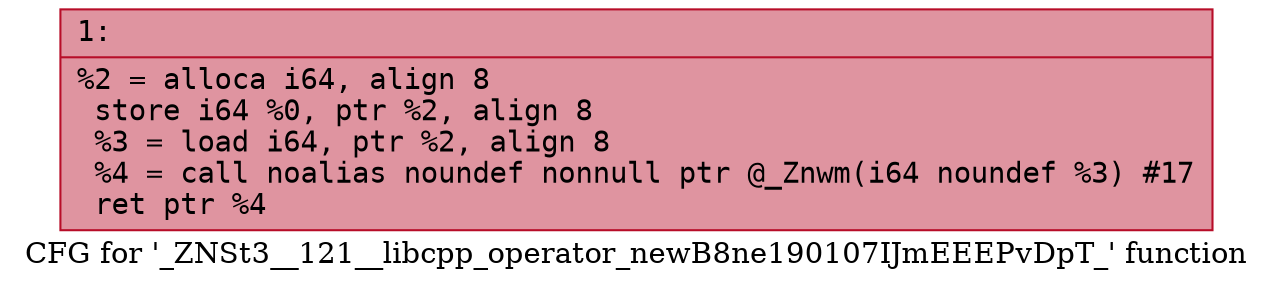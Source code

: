 digraph "CFG for '_ZNSt3__121__libcpp_operator_newB8ne190107IJmEEEPvDpT_' function" {
	label="CFG for '_ZNSt3__121__libcpp_operator_newB8ne190107IJmEEEPvDpT_' function";

	Node0x600000d3e9e0 [shape=record,color="#b70d28ff", style=filled, fillcolor="#b70d2870" fontname="Courier",label="{1:\l|  %2 = alloca i64, align 8\l  store i64 %0, ptr %2, align 8\l  %3 = load i64, ptr %2, align 8\l  %4 = call noalias noundef nonnull ptr @_Znwm(i64 noundef %3) #17\l  ret ptr %4\l}"];
}
